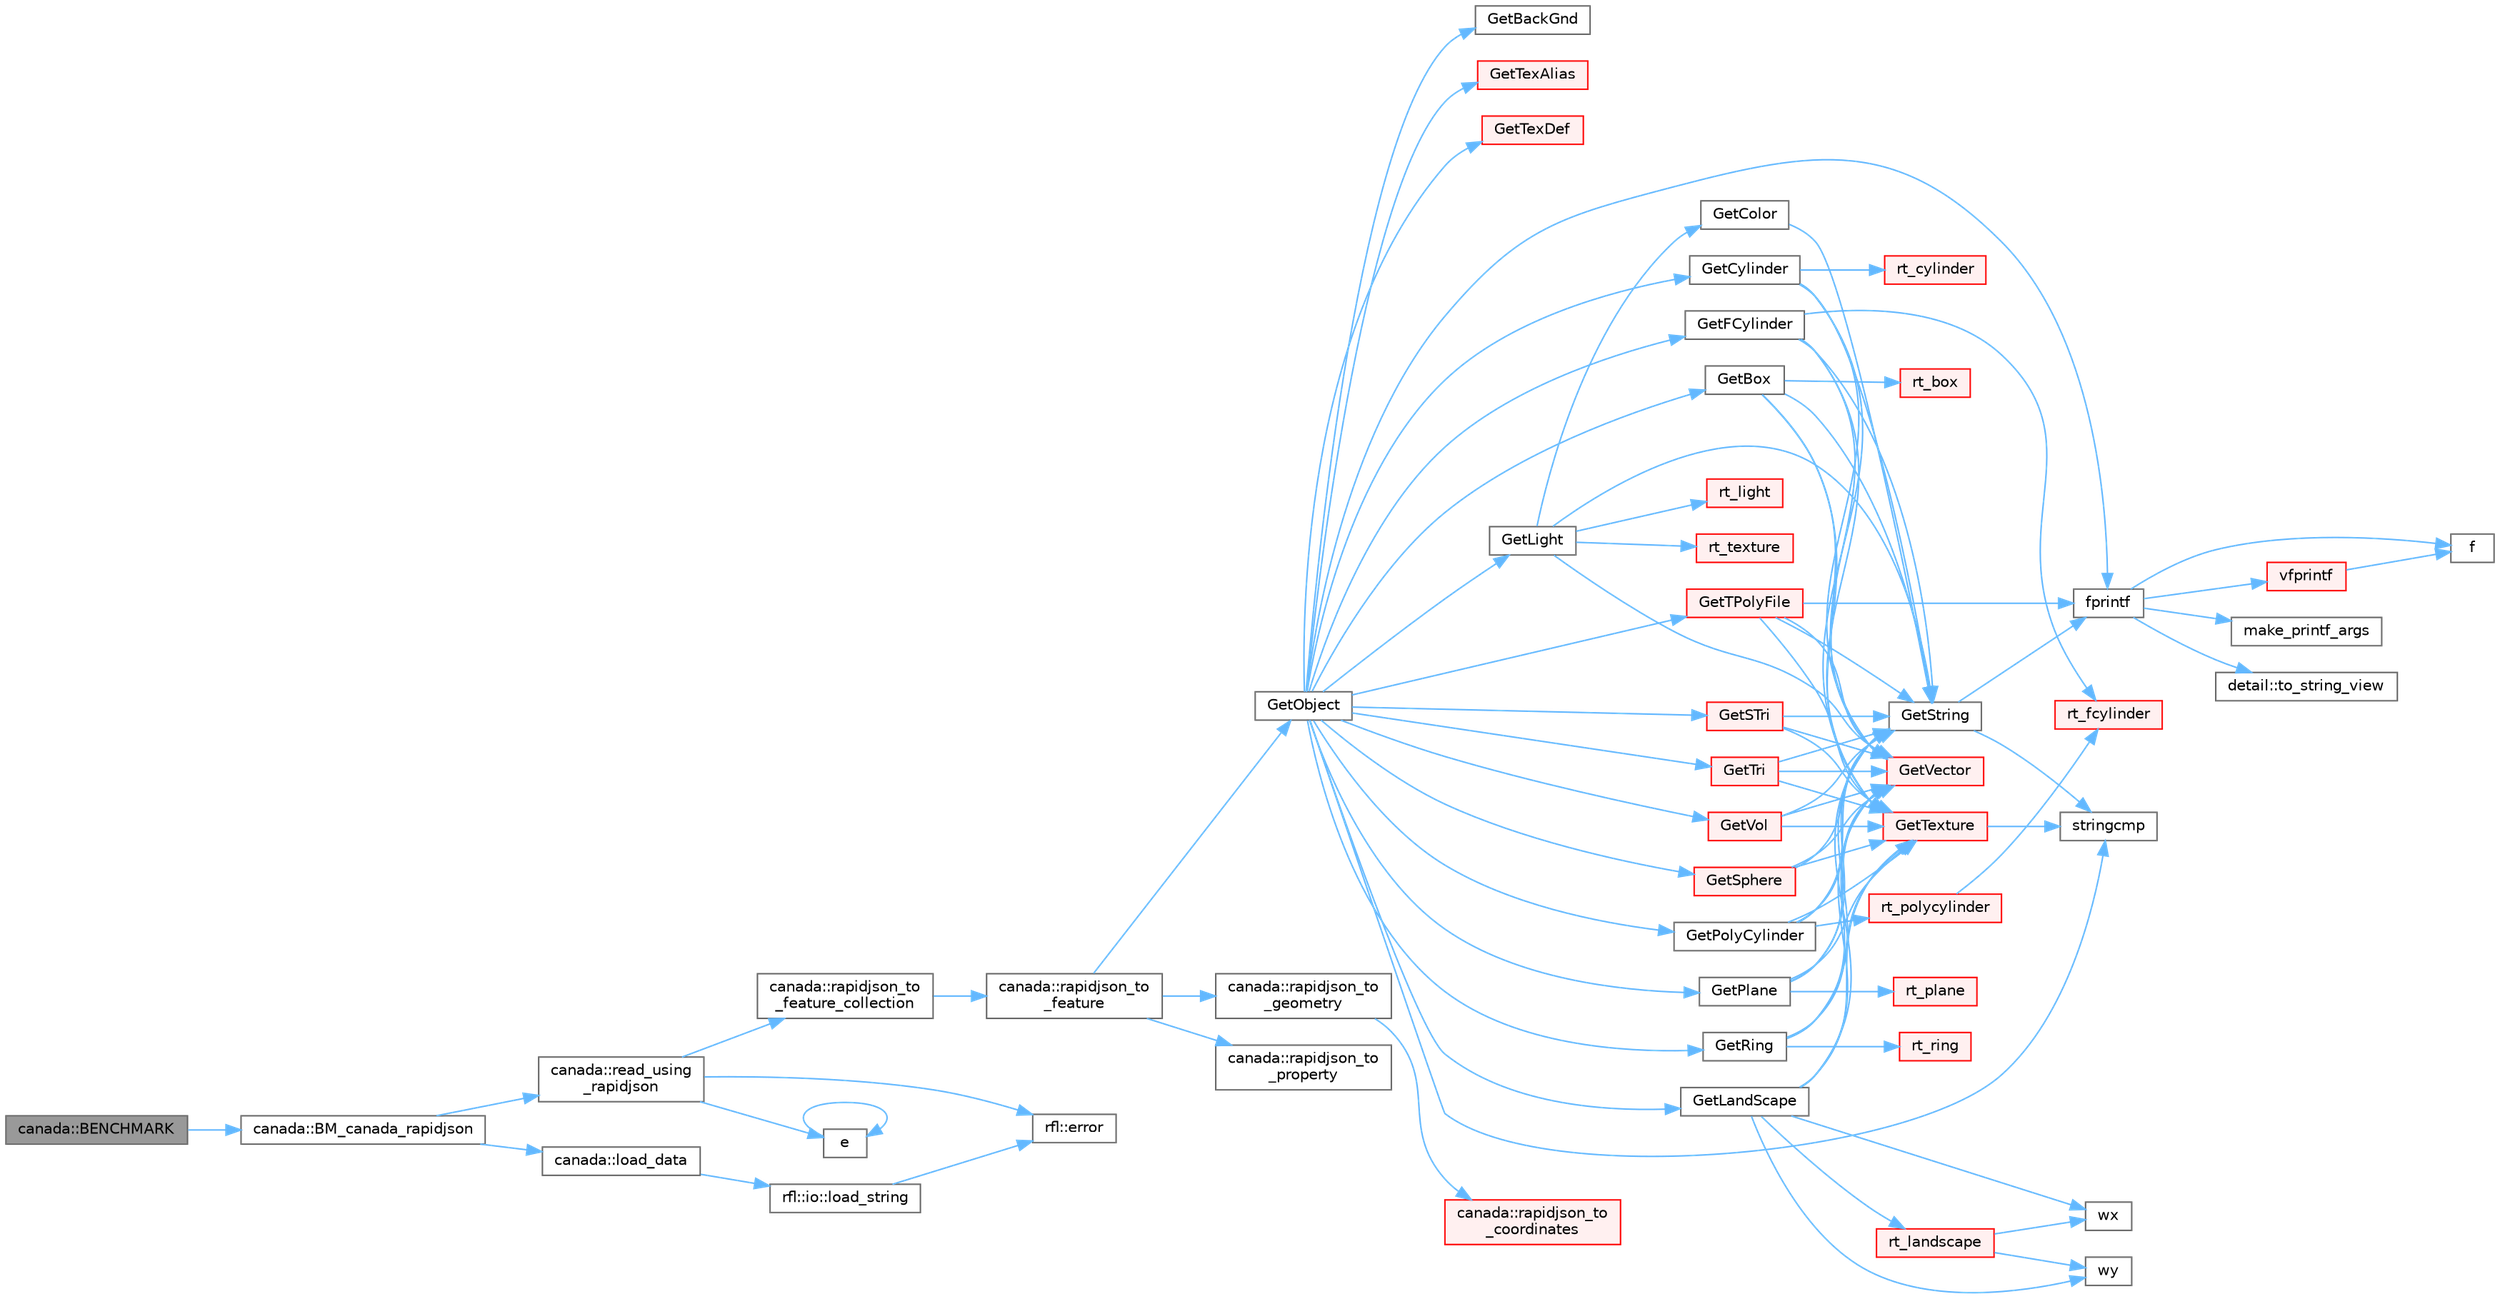 digraph "canada::BENCHMARK"
{
 // LATEX_PDF_SIZE
  bgcolor="transparent";
  edge [fontname=Helvetica,fontsize=10,labelfontname=Helvetica,labelfontsize=10];
  node [fontname=Helvetica,fontsize=10,shape=box,height=0.2,width=0.4];
  rankdir="LR";
  Node1 [id="Node000001",label="canada::BENCHMARK",height=0.2,width=0.4,color="gray40", fillcolor="grey60", style="filled", fontcolor="black",tooltip=" "];
  Node1 -> Node2 [id="edge1_Node000001_Node000002",color="steelblue1",style="solid",tooltip=" "];
  Node2 [id="Node000002",label="canada::BM_canada_rapidjson",height=0.2,width=0.4,color="grey40", fillcolor="white", style="filled",URL="$namespacecanada.html#abf4dab9c5b164405cb4bb12afbf73fd4",tooltip=" "];
  Node2 -> Node3 [id="edge2_Node000002_Node000003",color="steelblue1",style="solid",tooltip=" "];
  Node3 [id="Node000003",label="canada::load_data",height=0.2,width=0.4,color="grey40", fillcolor="white", style="filled",URL="$namespacecanada.html#ae94fa82d3ee149318102c8af02be5a69",tooltip=" "];
  Node3 -> Node4 [id="edge3_Node000003_Node000004",color="steelblue1",style="solid",tooltip=" "];
  Node4 [id="Node000004",label="rfl::io::load_string",height=0.2,width=0.4,color="grey40", fillcolor="white", style="filled",URL="$namespacerfl_1_1io.html#abef8f6773d8fd7258ba35772521c371a",tooltip=" "];
  Node4 -> Node5 [id="edge4_Node000004_Node000005",color="steelblue1",style="solid",tooltip=" "];
  Node5 [id="Node000005",label="rfl::error",height=0.2,width=0.4,color="grey40", fillcolor="white", style="filled",URL="$namespacerfl.html#a6625864c6c297dfdc3d3c3ee3181dd8c",tooltip="Shorthand for unexpected error."];
  Node2 -> Node6 [id="edge5_Node000002_Node000006",color="steelblue1",style="solid",tooltip=" "];
  Node6 [id="Node000006",label="canada::read_using\l_rapidjson",height=0.2,width=0.4,color="grey40", fillcolor="white", style="filled",URL="$namespacecanada.html#ac5e29953889ccdd55160e3680db49246",tooltip=" "];
  Node6 -> Node7 [id="edge6_Node000006_Node000007",color="steelblue1",style="solid",tooltip=" "];
  Node7 [id="Node000007",label="e",height=0.2,width=0.4,color="grey40", fillcolor="white", style="filled",URL="$_cwise__array__power__array_8cpp.html#a9cb86ff854760bf91a154f2724a9101d",tooltip=" "];
  Node7 -> Node7 [id="edge7_Node000007_Node000007",color="steelblue1",style="solid",tooltip=" "];
  Node6 -> Node5 [id="edge8_Node000006_Node000005",color="steelblue1",style="solid",tooltip=" "];
  Node6 -> Node8 [id="edge9_Node000006_Node000008",color="steelblue1",style="solid",tooltip=" "];
  Node8 [id="Node000008",label="canada::rapidjson_to\l_feature_collection",height=0.2,width=0.4,color="grey40", fillcolor="white", style="filled",URL="$namespacecanada.html#a0825d938d9841f5c0fafdb79b820edc9",tooltip=" "];
  Node8 -> Node9 [id="edge10_Node000008_Node000009",color="steelblue1",style="solid",tooltip=" "];
  Node9 [id="Node000009",label="canada::rapidjson_to\l_feature",height=0.2,width=0.4,color="grey40", fillcolor="white", style="filled",URL="$namespacecanada.html#a67ff1fe9bf357dbf48468dc6ca13939d",tooltip=" "];
  Node9 -> Node10 [id="edge11_Node000009_Node000010",color="steelblue1",style="solid",tooltip=" "];
  Node10 [id="Node000010",label="GetObject",height=0.2,width=0.4,color="grey40", fillcolor="white", style="filled",URL="$parse_8cpp.html#a2f2f1587f77dab125e1f0d587f80c9dc",tooltip=" "];
  Node10 -> Node11 [id="edge12_Node000010_Node000011",color="steelblue1",style="solid",tooltip=" "];
  Node11 [id="Node000011",label="fprintf",height=0.2,width=0.4,color="grey40", fillcolor="white", style="filled",URL="$printf_8h.html#a9f315126362cae9675de1642105e631e",tooltip=" "];
  Node11 -> Node12 [id="edge13_Node000011_Node000012",color="steelblue1",style="solid",tooltip=" "];
  Node12 [id="Node000012",label="f",height=0.2,width=0.4,color="grey40", fillcolor="white", style="filled",URL="$cxx11__tensor__map_8cpp.html#a7f507fea02198f6cb81c86640c7b1a4e",tooltip=" "];
  Node11 -> Node13 [id="edge14_Node000011_Node000013",color="steelblue1",style="solid",tooltip=" "];
  Node13 [id="Node000013",label="make_printf_args",height=0.2,width=0.4,color="grey40", fillcolor="white", style="filled",URL="$printf_8h.html#a27dcc0efcda04388971dbea3c875f122",tooltip=" "];
  Node11 -> Node14 [id="edge15_Node000011_Node000014",color="steelblue1",style="solid",tooltip=" "];
  Node14 [id="Node000014",label="detail::to_string_view",height=0.2,width=0.4,color="grey40", fillcolor="white", style="filled",URL="$namespacedetail.html#abeae79fa3e1eded2d8fbd56cc9f0960e",tooltip=" "];
  Node11 -> Node15 [id="edge16_Node000011_Node000015",color="steelblue1",style="solid",tooltip=" "];
  Node15 [id="Node000015",label="vfprintf",height=0.2,width=0.4,color="red", fillcolor="#FFF0F0", style="filled",URL="$printf_8h.html#abb30aad964fc771fb52cf3ad88649df2",tooltip=" "];
  Node15 -> Node12 [id="edge17_Node000015_Node000012",color="steelblue1",style="solid",tooltip=" "];
  Node10 -> Node43 [id="edge18_Node000010_Node000043",color="steelblue1",style="solid",tooltip=" "];
  Node43 [id="Node000043",label="GetBackGnd",height=0.2,width=0.4,color="grey40", fillcolor="white", style="filled",URL="$parse_8cpp.html#a73a913bfd95c9b1e7dfc3e84c0fcf105",tooltip=" "];
  Node10 -> Node44 [id="edge19_Node000010_Node000044",color="steelblue1",style="solid",tooltip=" "];
  Node44 [id="Node000044",label="GetBox",height=0.2,width=0.4,color="grey40", fillcolor="white", style="filled",URL="$parse_8cpp.html#aa54d43e677c1d7969b2d5c74a0a47151",tooltip=" "];
  Node44 -> Node45 [id="edge20_Node000044_Node000045",color="steelblue1",style="solid",tooltip=" "];
  Node45 [id="Node000045",label="GetString",height=0.2,width=0.4,color="grey40", fillcolor="white", style="filled",URL="$parse_8cpp.html#a79e0254cd128a92b56de23e8abaa2850",tooltip=" "];
  Node45 -> Node11 [id="edge21_Node000045_Node000011",color="steelblue1",style="solid",tooltip=" "];
  Node45 -> Node46 [id="edge22_Node000045_Node000046",color="steelblue1",style="solid",tooltip=" "];
  Node46 [id="Node000046",label="stringcmp",height=0.2,width=0.4,color="grey40", fillcolor="white", style="filled",URL="$parse_8cpp.html#a10e812c093d06c8f91685243dfd5670d",tooltip=" "];
  Node44 -> Node47 [id="edge23_Node000044_Node000047",color="steelblue1",style="solid",tooltip=" "];
  Node47 [id="Node000047",label="GetTexture",height=0.2,width=0.4,color="red", fillcolor="#FFF0F0", style="filled",URL="$parse_8cpp.html#a2a311b715c7bce7dd3c0e130fd242655",tooltip=" "];
  Node47 -> Node46 [id="edge24_Node000047_Node000046",color="steelblue1",style="solid",tooltip=" "];
  Node44 -> Node50 [id="edge25_Node000044_Node000050",color="steelblue1",style="solid",tooltip=" "];
  Node50 [id="Node000050",label="GetVector",height=0.2,width=0.4,color="red", fillcolor="#FFF0F0", style="filled",URL="$parse_8cpp.html#aa05035bdaae3230f25f564d4ce9b2a64",tooltip=" "];
  Node44 -> Node87 [id="edge26_Node000044_Node000087",color="steelblue1",style="solid",tooltip=" "];
  Node87 [id="Node000087",label="rt_box",height=0.2,width=0.4,color="red", fillcolor="#FFF0F0", style="filled",URL="$api_8cpp.html#acea8bde49eae5577481a99380f0e66b3",tooltip=" "];
  Node10 -> Node91 [id="edge27_Node000010_Node000091",color="steelblue1",style="solid",tooltip=" "];
  Node91 [id="Node000091",label="GetCylinder",height=0.2,width=0.4,color="grey40", fillcolor="white", style="filled",URL="$parse_8cpp.html#a69c8ef9f85812f7a69a56ea96bba4c8f",tooltip=" "];
  Node91 -> Node45 [id="edge28_Node000091_Node000045",color="steelblue1",style="solid",tooltip=" "];
  Node91 -> Node47 [id="edge29_Node000091_Node000047",color="steelblue1",style="solid",tooltip=" "];
  Node91 -> Node50 [id="edge30_Node000091_Node000050",color="steelblue1",style="solid",tooltip=" "];
  Node91 -> Node92 [id="edge31_Node000091_Node000092",color="steelblue1",style="solid",tooltip=" "];
  Node92 [id="Node000092",label="rt_cylinder",height=0.2,width=0.4,color="red", fillcolor="#FFF0F0", style="filled",URL="$api_8cpp.html#a17f57bb5b671a68d9f1784739f34f703",tooltip=" "];
  Node10 -> Node94 [id="edge32_Node000010_Node000094",color="steelblue1",style="solid",tooltip=" "];
  Node94 [id="Node000094",label="GetFCylinder",height=0.2,width=0.4,color="grey40", fillcolor="white", style="filled",URL="$parse_8cpp.html#aa0d3ec1a1c7ed600e3a4604c937565ba",tooltip=" "];
  Node94 -> Node45 [id="edge33_Node000094_Node000045",color="steelblue1",style="solid",tooltip=" "];
  Node94 -> Node47 [id="edge34_Node000094_Node000047",color="steelblue1",style="solid",tooltip=" "];
  Node94 -> Node50 [id="edge35_Node000094_Node000050",color="steelblue1",style="solid",tooltip=" "];
  Node94 -> Node95 [id="edge36_Node000094_Node000095",color="steelblue1",style="solid",tooltip=" "];
  Node95 [id="Node000095",label="rt_fcylinder",height=0.2,width=0.4,color="red", fillcolor="#FFF0F0", style="filled",URL="$api_8cpp.html#ac5ffcfc7c15b195194b7740ec4058e00",tooltip=" "];
  Node10 -> Node97 [id="edge37_Node000010_Node000097",color="steelblue1",style="solid",tooltip=" "];
  Node97 [id="Node000097",label="GetLandScape",height=0.2,width=0.4,color="grey40", fillcolor="white", style="filled",URL="$parse_8cpp.html#afe08f2789131b32bd87741379be9efb4",tooltip=" "];
  Node97 -> Node45 [id="edge38_Node000097_Node000045",color="steelblue1",style="solid",tooltip=" "];
  Node97 -> Node47 [id="edge39_Node000097_Node000047",color="steelblue1",style="solid",tooltip=" "];
  Node97 -> Node50 [id="edge40_Node000097_Node000050",color="steelblue1",style="solid",tooltip=" "];
  Node97 -> Node98 [id="edge41_Node000097_Node000098",color="steelblue1",style="solid",tooltip=" "];
  Node98 [id="Node000098",label="rt_landscape",height=0.2,width=0.4,color="red", fillcolor="#FFF0F0", style="filled",URL="$apigeom_8cpp.html#afec0f281cd1ac30a8f0f9923c7f3326d",tooltip=" "];
  Node98 -> Node107 [id="edge42_Node000098_Node000107",color="steelblue1",style="solid",tooltip=" "];
  Node107 [id="Node000107",label="wx",height=0.2,width=0.4,color="grey40", fillcolor="white", style="filled",URL="$core_2swizzle__4_8inl_8h.html#a66b224ccf5684dc3346b689ce492bd2b",tooltip=" "];
  Node98 -> Node108 [id="edge43_Node000098_Node000108",color="steelblue1",style="solid",tooltip=" "];
  Node108 [id="Node000108",label="wy",height=0.2,width=0.4,color="grey40", fillcolor="white", style="filled",URL="$core_2swizzle__4_8inl_8h.html#a5bed73816e9fcf9d6ef3a2f833971b47",tooltip=" "];
  Node97 -> Node107 [id="edge44_Node000097_Node000107",color="steelblue1",style="solid",tooltip=" "];
  Node97 -> Node108 [id="edge45_Node000097_Node000108",color="steelblue1",style="solid",tooltip=" "];
  Node10 -> Node111 [id="edge46_Node000010_Node000111",color="steelblue1",style="solid",tooltip=" "];
  Node111 [id="Node000111",label="GetLight",height=0.2,width=0.4,color="grey40", fillcolor="white", style="filled",URL="$parse_8cpp.html#a86c9fd7e66b475c339dfd227d747c422",tooltip=" "];
  Node111 -> Node112 [id="edge47_Node000111_Node000112",color="steelblue1",style="solid",tooltip=" "];
  Node112 [id="Node000112",label="GetColor",height=0.2,width=0.4,color="grey40", fillcolor="white", style="filled",URL="$parse_8cpp.html#a644dbde2257b7885274701fcfbd81277",tooltip=" "];
  Node112 -> Node45 [id="edge48_Node000112_Node000045",color="steelblue1",style="solid",tooltip=" "];
  Node111 -> Node45 [id="edge49_Node000111_Node000045",color="steelblue1",style="solid",tooltip=" "];
  Node111 -> Node50 [id="edge50_Node000111_Node000050",color="steelblue1",style="solid",tooltip=" "];
  Node111 -> Node113 [id="edge51_Node000111_Node000113",color="steelblue1",style="solid",tooltip=" "];
  Node113 [id="Node000113",label="rt_light",height=0.2,width=0.4,color="red", fillcolor="#FFF0F0", style="filled",URL="$api_8cpp.html#aa8f200571707c72edf25a7859af6ac4d",tooltip=" "];
  Node111 -> Node53 [id="edge52_Node000111_Node000053",color="steelblue1",style="solid",tooltip=" "];
  Node53 [id="Node000053",label="rt_texture",height=0.2,width=0.4,color="red", fillcolor="#FFF0F0", style="filled",URL="$api_8cpp.html#a6c4440ce7b2b3e0659577fdbbda3f120",tooltip=" "];
  Node10 -> Node116 [id="edge53_Node000010_Node000116",color="steelblue1",style="solid",tooltip=" "];
  Node116 [id="Node000116",label="GetPlane",height=0.2,width=0.4,color="grey40", fillcolor="white", style="filled",URL="$parse_8cpp.html#adb7113f1e835067cf62db89ca28bd310",tooltip=" "];
  Node116 -> Node45 [id="edge54_Node000116_Node000045",color="steelblue1",style="solid",tooltip=" "];
  Node116 -> Node47 [id="edge55_Node000116_Node000047",color="steelblue1",style="solid",tooltip=" "];
  Node116 -> Node50 [id="edge56_Node000116_Node000050",color="steelblue1",style="solid",tooltip=" "];
  Node116 -> Node117 [id="edge57_Node000116_Node000117",color="steelblue1",style="solid",tooltip=" "];
  Node117 [id="Node000117",label="rt_plane",height=0.2,width=0.4,color="red", fillcolor="#FFF0F0", style="filled",URL="$api_8cpp.html#a718109f91c3ff8803074ff7a943f24d2",tooltip=" "];
  Node10 -> Node121 [id="edge58_Node000010_Node000121",color="steelblue1",style="solid",tooltip=" "];
  Node121 [id="Node000121",label="GetPolyCylinder",height=0.2,width=0.4,color="grey40", fillcolor="white", style="filled",URL="$parse_8cpp.html#aaa4c967551b0967b89bee2bb154ae0fe",tooltip=" "];
  Node121 -> Node45 [id="edge59_Node000121_Node000045",color="steelblue1",style="solid",tooltip=" "];
  Node121 -> Node47 [id="edge60_Node000121_Node000047",color="steelblue1",style="solid",tooltip=" "];
  Node121 -> Node50 [id="edge61_Node000121_Node000050",color="steelblue1",style="solid",tooltip=" "];
  Node121 -> Node122 [id="edge62_Node000121_Node000122",color="steelblue1",style="solid",tooltip=" "];
  Node122 [id="Node000122",label="rt_polycylinder",height=0.2,width=0.4,color="red", fillcolor="#FFF0F0", style="filled",URL="$apigeom_8cpp.html#aa5f81846b847f4b35876100d6ecd54cf",tooltip=" "];
  Node122 -> Node95 [id="edge63_Node000122_Node000095",color="steelblue1",style="solid",tooltip=" "];
  Node10 -> Node125 [id="edge64_Node000010_Node000125",color="steelblue1",style="solid",tooltip=" "];
  Node125 [id="Node000125",label="GetRing",height=0.2,width=0.4,color="grey40", fillcolor="white", style="filled",URL="$parse_8cpp.html#a83ea6cc6de01ba02eda35b2576b07629",tooltip=" "];
  Node125 -> Node45 [id="edge65_Node000125_Node000045",color="steelblue1",style="solid",tooltip=" "];
  Node125 -> Node47 [id="edge66_Node000125_Node000047",color="steelblue1",style="solid",tooltip=" "];
  Node125 -> Node50 [id="edge67_Node000125_Node000050",color="steelblue1",style="solid",tooltip=" "];
  Node125 -> Node126 [id="edge68_Node000125_Node000126",color="steelblue1",style="solid",tooltip=" "];
  Node126 [id="Node000126",label="rt_ring",height=0.2,width=0.4,color="red", fillcolor="#FFF0F0", style="filled",URL="$api_8cpp.html#a8c3bff8434eae5aad4cd88aa9228e92c",tooltip=" "];
  Node10 -> Node128 [id="edge69_Node000010_Node000128",color="steelblue1",style="solid",tooltip=" "];
  Node128 [id="Node000128",label="GetSphere",height=0.2,width=0.4,color="red", fillcolor="#FFF0F0", style="filled",URL="$parse_8cpp.html#a2519d0ef92ddd38e9589d541b3ab8367",tooltip=" "];
  Node128 -> Node45 [id="edge70_Node000128_Node000045",color="steelblue1",style="solid",tooltip=" "];
  Node128 -> Node47 [id="edge71_Node000128_Node000047",color="steelblue1",style="solid",tooltip=" "];
  Node128 -> Node50 [id="edge72_Node000128_Node000050",color="steelblue1",style="solid",tooltip=" "];
  Node10 -> Node129 [id="edge73_Node000010_Node000129",color="steelblue1",style="solid",tooltip=" "];
  Node129 [id="Node000129",label="GetSTri",height=0.2,width=0.4,color="red", fillcolor="#FFF0F0", style="filled",URL="$parse_8cpp.html#ab7d3fb56f29b8477508492ad770d5507",tooltip=" "];
  Node129 -> Node45 [id="edge74_Node000129_Node000045",color="steelblue1",style="solid",tooltip=" "];
  Node129 -> Node47 [id="edge75_Node000129_Node000047",color="steelblue1",style="solid",tooltip=" "];
  Node129 -> Node50 [id="edge76_Node000129_Node000050",color="steelblue1",style="solid",tooltip=" "];
  Node10 -> Node130 [id="edge77_Node000010_Node000130",color="steelblue1",style="solid",tooltip=" "];
  Node130 [id="Node000130",label="GetTexAlias",height=0.2,width=0.4,color="red", fillcolor="#FFF0F0", style="filled",URL="$parse_8cpp.html#aadc2022e3effc303e40a9c95fd4af4f4",tooltip=" "];
  Node10 -> Node132 [id="edge78_Node000010_Node000132",color="steelblue1",style="solid",tooltip=" "];
  Node132 [id="Node000132",label="GetTexDef",height=0.2,width=0.4,color="red", fillcolor="#FFF0F0", style="filled",URL="$parse_8cpp.html#a117f9140ddc5993864fae34de3571fd9",tooltip=" "];
  Node10 -> Node133 [id="edge79_Node000010_Node000133",color="steelblue1",style="solid",tooltip=" "];
  Node133 [id="Node000133",label="GetTPolyFile",height=0.2,width=0.4,color="red", fillcolor="#FFF0F0", style="filled",URL="$parse_8cpp.html#ad6e337dba94433d071abad702cd33c1c",tooltip=" "];
  Node133 -> Node11 [id="edge80_Node000133_Node000011",color="steelblue1",style="solid",tooltip=" "];
  Node133 -> Node45 [id="edge81_Node000133_Node000045",color="steelblue1",style="solid",tooltip=" "];
  Node133 -> Node47 [id="edge82_Node000133_Node000047",color="steelblue1",style="solid",tooltip=" "];
  Node133 -> Node50 [id="edge83_Node000133_Node000050",color="steelblue1",style="solid",tooltip=" "];
  Node10 -> Node146 [id="edge84_Node000010_Node000146",color="steelblue1",style="solid",tooltip=" "];
  Node146 [id="Node000146",label="GetTri",height=0.2,width=0.4,color="red", fillcolor="#FFF0F0", style="filled",URL="$parse_8cpp.html#a1bd5c16a2f55742a2f75fc8f3de0149e",tooltip=" "];
  Node146 -> Node45 [id="edge85_Node000146_Node000045",color="steelblue1",style="solid",tooltip=" "];
  Node146 -> Node47 [id="edge86_Node000146_Node000047",color="steelblue1",style="solid",tooltip=" "];
  Node146 -> Node50 [id="edge87_Node000146_Node000050",color="steelblue1",style="solid",tooltip=" "];
  Node10 -> Node147 [id="edge88_Node000010_Node000147",color="steelblue1",style="solid",tooltip=" "];
  Node147 [id="Node000147",label="GetVol",height=0.2,width=0.4,color="red", fillcolor="#FFF0F0", style="filled",URL="$parse_8cpp.html#a7be681b6dc9195d4f996ede69eb89263",tooltip=" "];
  Node147 -> Node45 [id="edge89_Node000147_Node000045",color="steelblue1",style="solid",tooltip=" "];
  Node147 -> Node47 [id="edge90_Node000147_Node000047",color="steelblue1",style="solid",tooltip=" "];
  Node147 -> Node50 [id="edge91_Node000147_Node000050",color="steelblue1",style="solid",tooltip=" "];
  Node10 -> Node46 [id="edge92_Node000010_Node000046",color="steelblue1",style="solid",tooltip=" "];
  Node9 -> Node161 [id="edge93_Node000009_Node000161",color="steelblue1",style="solid",tooltip=" "];
  Node161 [id="Node000161",label="canada::rapidjson_to\l_geometry",height=0.2,width=0.4,color="grey40", fillcolor="white", style="filled",URL="$namespacecanada.html#ad767c0a312279f75e8b3b4f775692b5c",tooltip=" "];
  Node161 -> Node162 [id="edge94_Node000161_Node000162",color="steelblue1",style="solid",tooltip=" "];
  Node162 [id="Node000162",label="canada::rapidjson_to\l_coordinates",height=0.2,width=0.4,color="red", fillcolor="#FFF0F0", style="filled",URL="$namespacecanada.html#a782eb8cb36764679793819f86cc9b631",tooltip=" "];
  Node9 -> Node164 [id="edge95_Node000009_Node000164",color="steelblue1",style="solid",tooltip=" "];
  Node164 [id="Node000164",label="canada::rapidjson_to\l_property",height=0.2,width=0.4,color="grey40", fillcolor="white", style="filled",URL="$namespacecanada.html#ae254402c02feb882dcdd27bbdbfc84ee",tooltip=" "];
}
